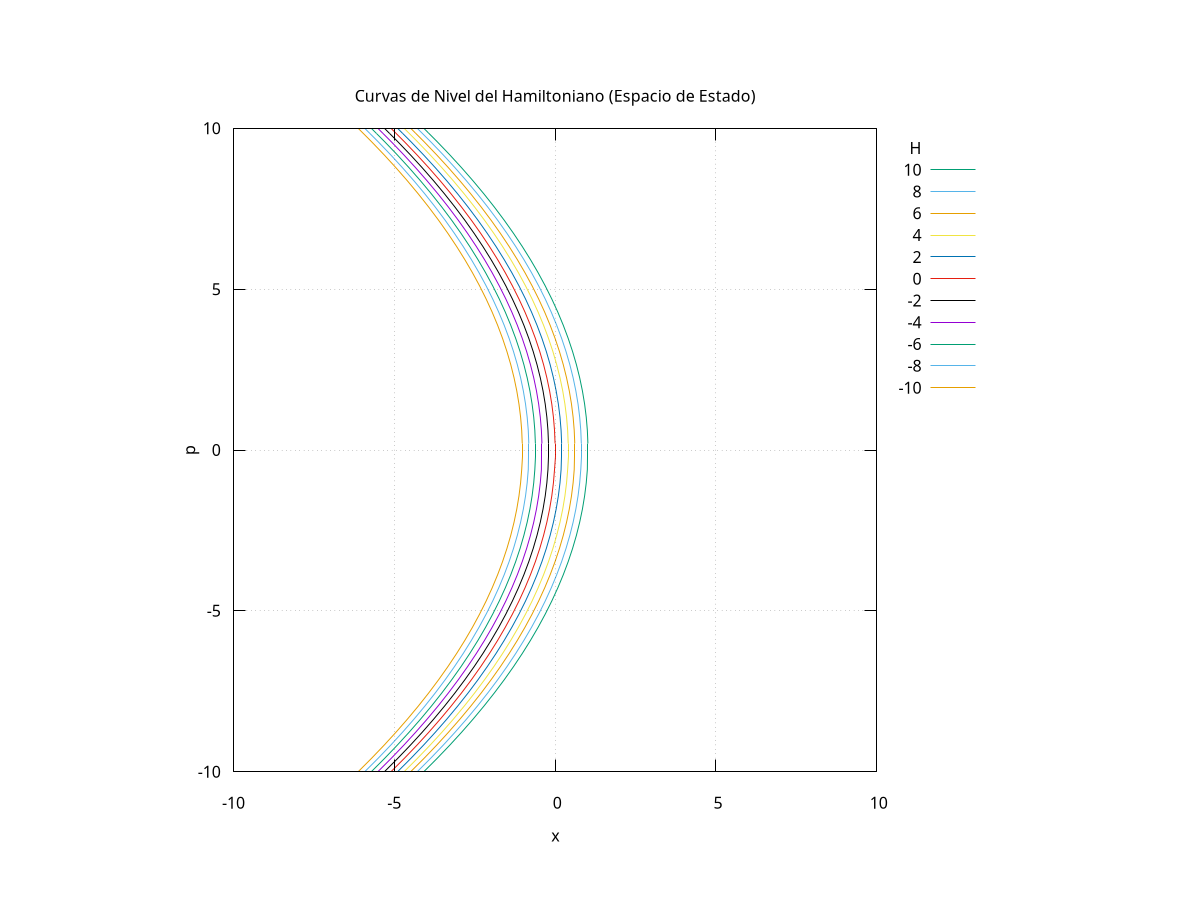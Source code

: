 #    2021-04-07
#    problema2e.gp
#    Diego Sarceño (dsarceno68@gmail.com)

#    Programa superficies de nivel, sistema tierra luna

#    Codificación del texto: UTF8
#    Compiladores probados: GNUPLOT (Ubuntu 20.04 Linux) 5.2
#    Instrucciones de compilación: no requere nada mas
#    gnuplot problema2e.gp

#    Copyright (C) 2021
#    D. R. Sarceño Ramírez
#    dsarceno68@gmail.com
#
#    This program is free software: you can redistribute it and/or
#    modify it under the terms of the GNU General Public License as
#    published by the Free Software Foundation, either version 3 of
#    the License, or (at your option) any later version.
#
#    This program is distributed in the hope that it will be useful,
#    but WITHOUT ANY WARRANTY; without even the implied warranty of
#    MERCHANTABILITY or FITNESS FOR A PARTICULAR PURPOSE.  See the GNU
#    General Public License for more details.
#
#    You should have received a copy of the GNU General Public License
#    along with this program.  If not, see
#    <http://www.gnu.org/licenses/>.

# PROGRAM
# terminal
set terminal pdf
set output 'problema2e.pdf'

# divisiones en la superficies para una mejor visión
set isosamples 50

# labels
set title 'Curvas de Nivel del Hamiltoniano (Espacio de Estado)'
set xlabel 'x'
set ylabel 'p'

# superficies de nivel
set size ratio -1
set grid
set view map
set key outside
#set nokey
unset surface
set contour base
set cntrparam levels incremental -10,2,10



## plot
# ranges
set xrange [-10:10]
set yrange [-10:10]

# constantes
g = 9.8

splot 0.5*y**2 + g*x t 'H'


# END PROGRAM
